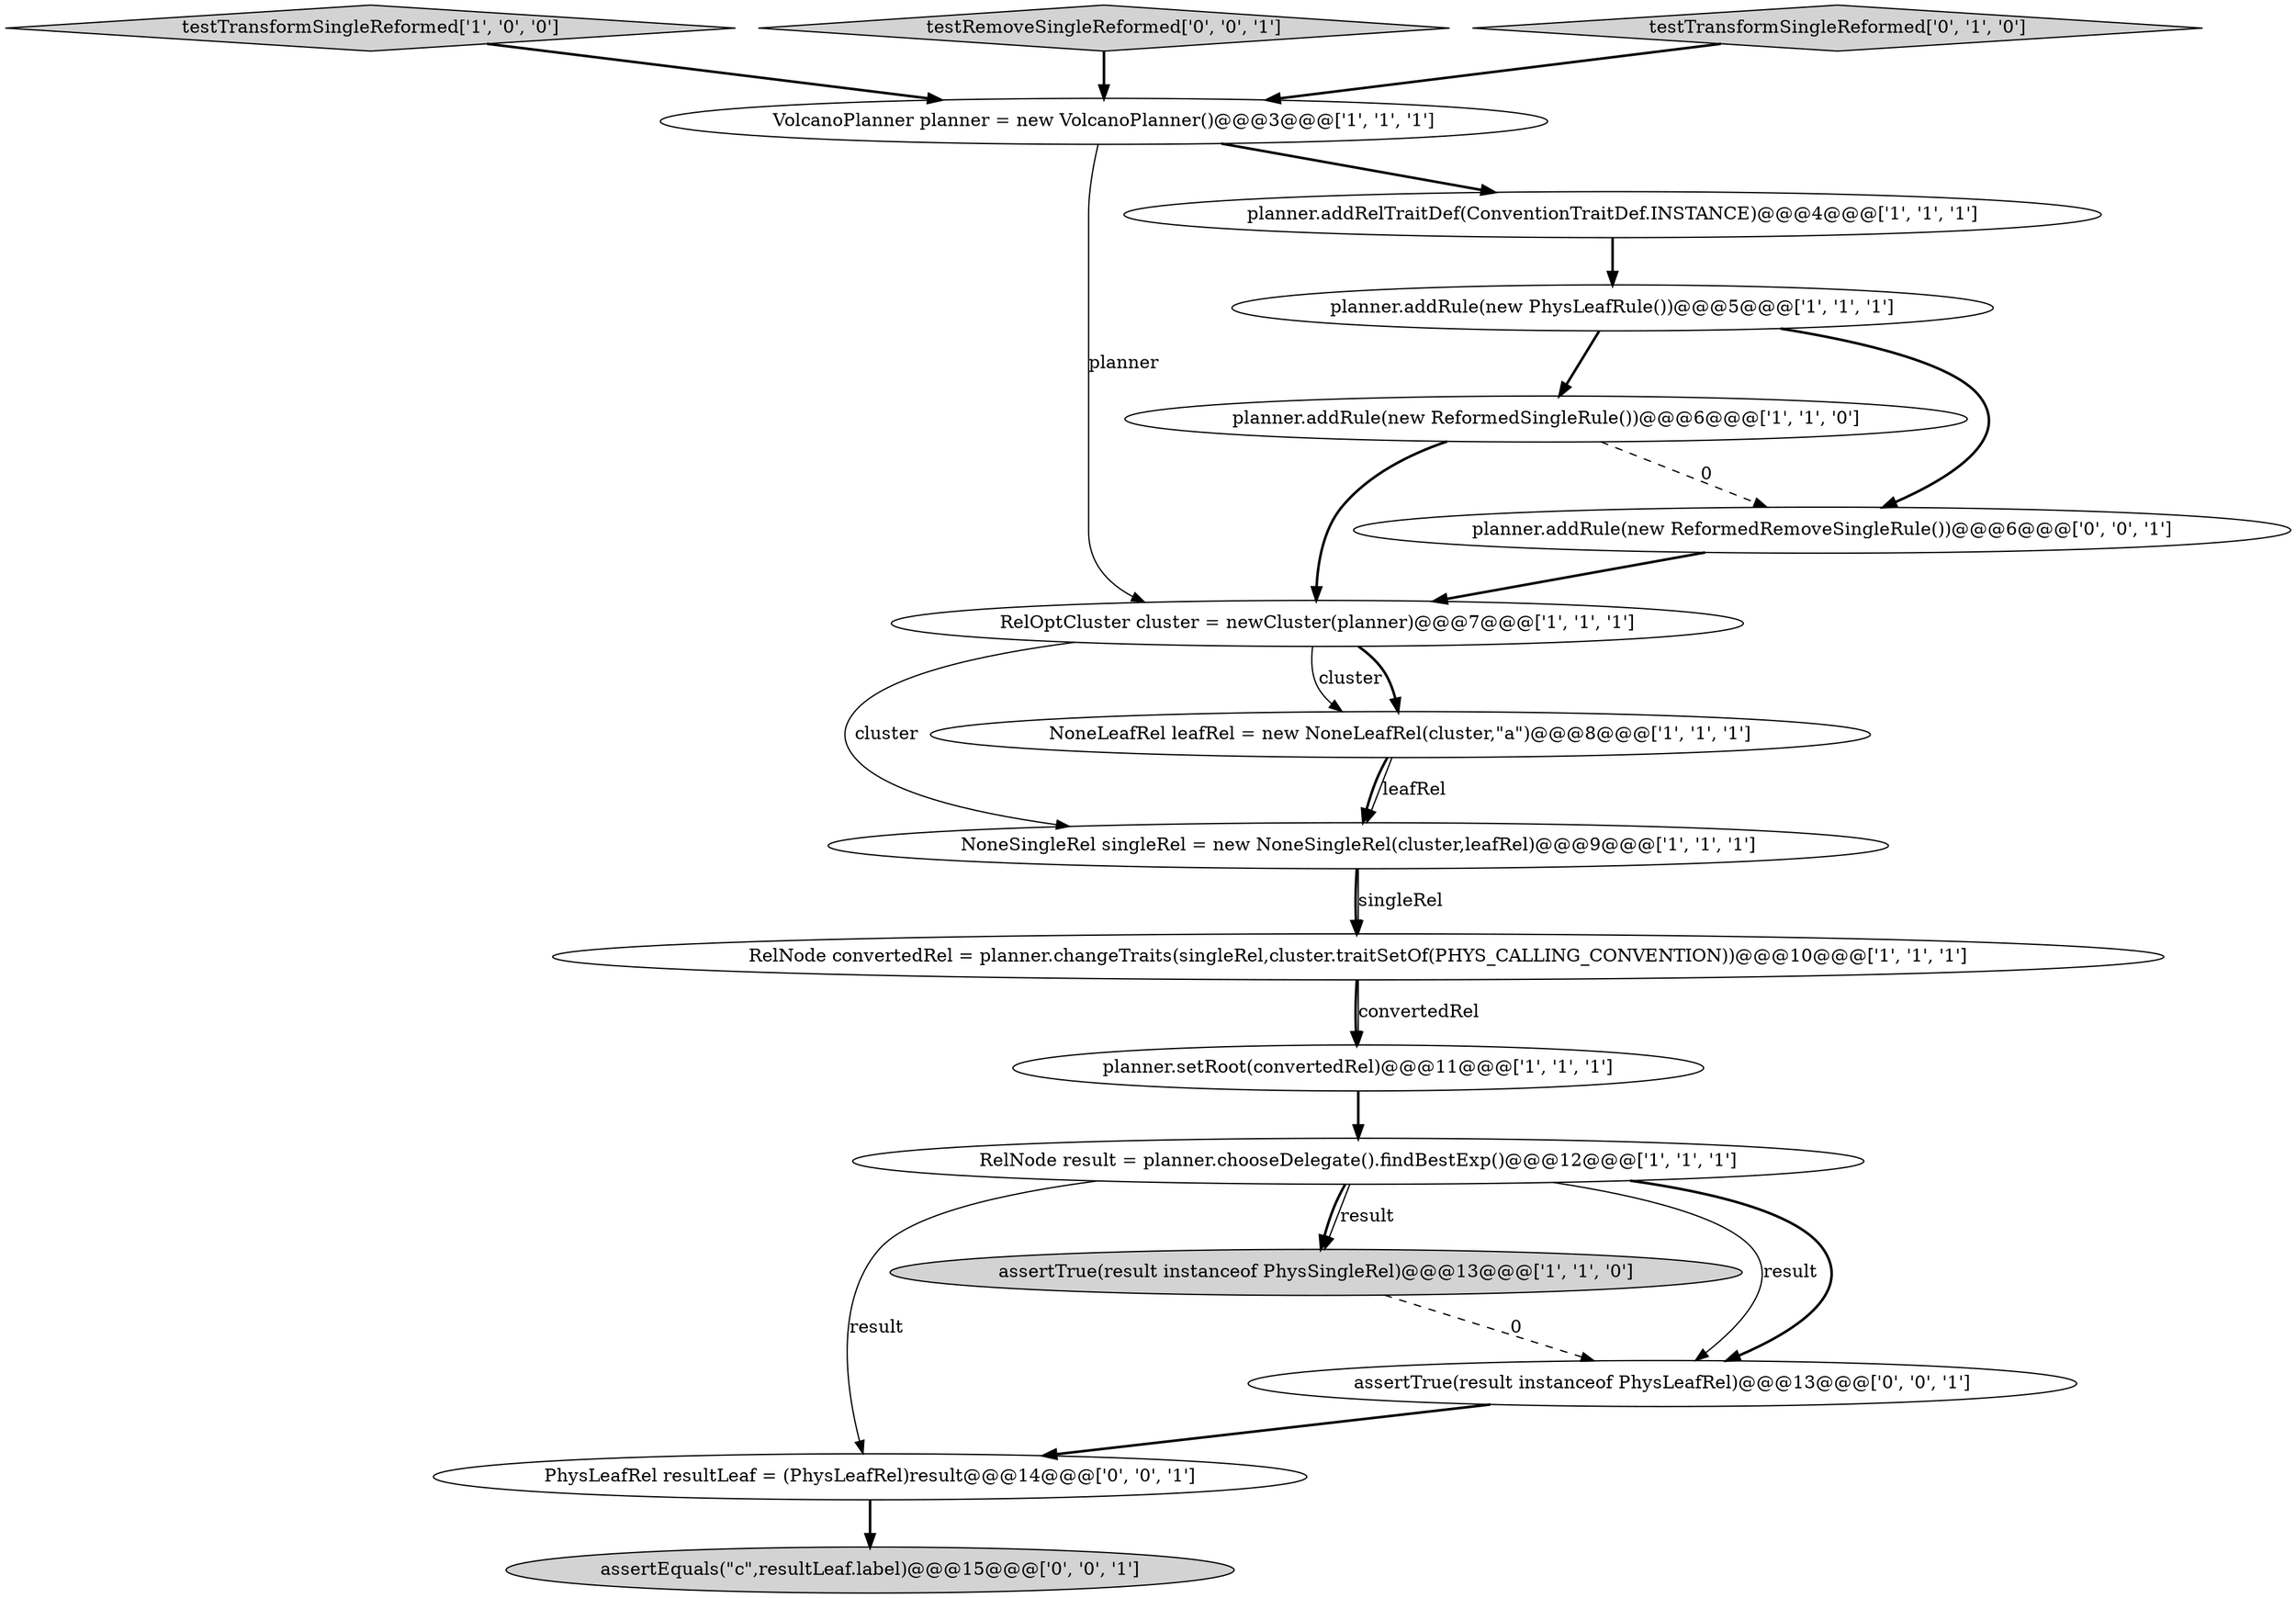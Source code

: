 digraph {
9 [style = filled, label = "RelOptCluster cluster = newCluster(planner)@@@7@@@['1', '1', '1']", fillcolor = white, shape = ellipse image = "AAA0AAABBB1BBB"];
11 [style = filled, label = "planner.setRoot(convertedRel)@@@11@@@['1', '1', '1']", fillcolor = white, shape = ellipse image = "AAA0AAABBB1BBB"];
10 [style = filled, label = "NoneSingleRel singleRel = new NoneSingleRel(cluster,leafRel)@@@9@@@['1', '1', '1']", fillcolor = white, shape = ellipse image = "AAA0AAABBB1BBB"];
17 [style = filled, label = "assertEquals(\"c\",resultLeaf.label)@@@15@@@['0', '0', '1']", fillcolor = lightgray, shape = ellipse image = "AAA0AAABBB3BBB"];
3 [style = filled, label = "testTransformSingleReformed['1', '0', '0']", fillcolor = lightgray, shape = diamond image = "AAA0AAABBB1BBB"];
14 [style = filled, label = "PhysLeafRel resultLeaf = (PhysLeafRel)result@@@14@@@['0', '0', '1']", fillcolor = white, shape = ellipse image = "AAA0AAABBB3BBB"];
1 [style = filled, label = "assertTrue(result instanceof PhysSingleRel)@@@13@@@['1', '1', '0']", fillcolor = lightgray, shape = ellipse image = "AAA0AAABBB1BBB"];
4 [style = filled, label = "RelNode convertedRel = planner.changeTraits(singleRel,cluster.traitSetOf(PHYS_CALLING_CONVENTION))@@@10@@@['1', '1', '1']", fillcolor = white, shape = ellipse image = "AAA0AAABBB1BBB"];
8 [style = filled, label = "VolcanoPlanner planner = new VolcanoPlanner()@@@3@@@['1', '1', '1']", fillcolor = white, shape = ellipse image = "AAA0AAABBB1BBB"];
13 [style = filled, label = "testRemoveSingleReformed['0', '0', '1']", fillcolor = lightgray, shape = diamond image = "AAA0AAABBB3BBB"];
6 [style = filled, label = "planner.addRule(new ReformedSingleRule())@@@6@@@['1', '1', '0']", fillcolor = white, shape = ellipse image = "AAA0AAABBB1BBB"];
5 [style = filled, label = "NoneLeafRel leafRel = new NoneLeafRel(cluster,\"a\")@@@8@@@['1', '1', '1']", fillcolor = white, shape = ellipse image = "AAA0AAABBB1BBB"];
2 [style = filled, label = "planner.addRelTraitDef(ConventionTraitDef.INSTANCE)@@@4@@@['1', '1', '1']", fillcolor = white, shape = ellipse image = "AAA0AAABBB1BBB"];
12 [style = filled, label = "testTransformSingleReformed['0', '1', '0']", fillcolor = lightgray, shape = diamond image = "AAA0AAABBB2BBB"];
16 [style = filled, label = "assertTrue(result instanceof PhysLeafRel)@@@13@@@['0', '0', '1']", fillcolor = white, shape = ellipse image = "AAA0AAABBB3BBB"];
7 [style = filled, label = "RelNode result = planner.chooseDelegate().findBestExp()@@@12@@@['1', '1', '1']", fillcolor = white, shape = ellipse image = "AAA0AAABBB1BBB"];
15 [style = filled, label = "planner.addRule(new ReformedRemoveSingleRule())@@@6@@@['0', '0', '1']", fillcolor = white, shape = ellipse image = "AAA0AAABBB3BBB"];
0 [style = filled, label = "planner.addRule(new PhysLeafRule())@@@5@@@['1', '1', '1']", fillcolor = white, shape = ellipse image = "AAA0AAABBB1BBB"];
5->10 [style = bold, label=""];
7->1 [style = bold, label=""];
0->6 [style = bold, label=""];
8->9 [style = solid, label="planner"];
7->16 [style = solid, label="result"];
14->17 [style = bold, label=""];
7->14 [style = solid, label="result"];
5->10 [style = solid, label="leafRel"];
0->15 [style = bold, label=""];
9->5 [style = solid, label="cluster"];
2->0 [style = bold, label=""];
8->2 [style = bold, label=""];
6->15 [style = dashed, label="0"];
15->9 [style = bold, label=""];
12->8 [style = bold, label=""];
1->16 [style = dashed, label="0"];
3->8 [style = bold, label=""];
7->16 [style = bold, label=""];
10->4 [style = bold, label=""];
9->5 [style = bold, label=""];
16->14 [style = bold, label=""];
10->4 [style = solid, label="singleRel"];
6->9 [style = bold, label=""];
13->8 [style = bold, label=""];
4->11 [style = bold, label=""];
9->10 [style = solid, label="cluster"];
4->11 [style = solid, label="convertedRel"];
11->7 [style = bold, label=""];
7->1 [style = solid, label="result"];
}
